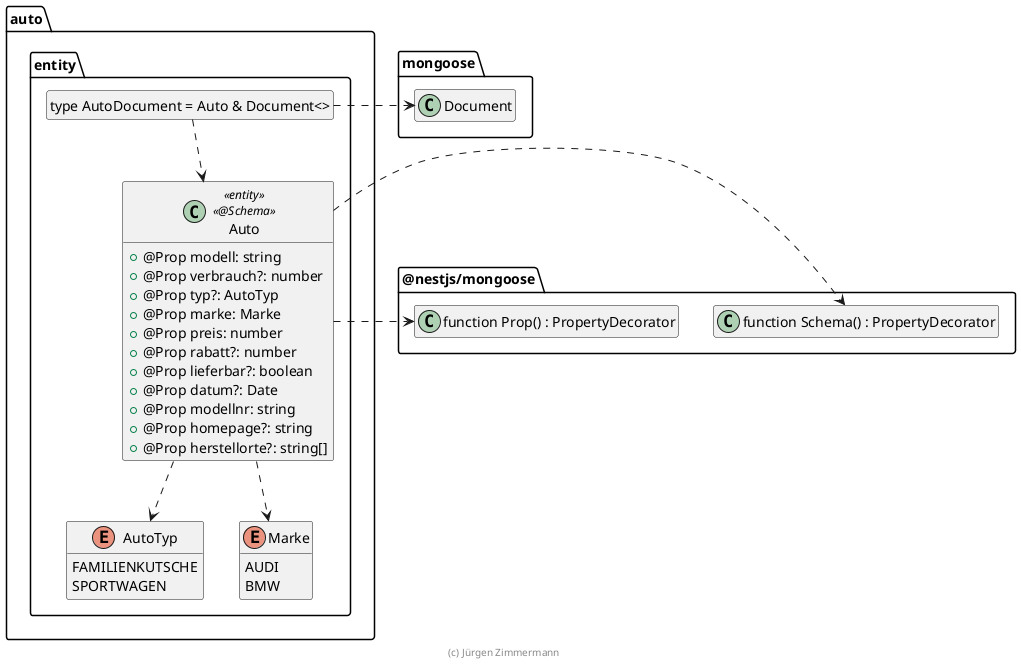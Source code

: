 ' Copyright (C) 2019 - present Juergen Zimmermann, Hochschule Karlsruhe
'
' This program is free software: you can redistribute it and/or modify
' it under the terms of the GNU General Public License as published by
' the Free Software Foundation, either version 3 of the License, or
' (at your option) any later version.
'
' This program is distributed in the hope that it will be useful,
' but WITHOUT ANY WARRANTY; without even the implied warranty of
' MERCHANTABILITY or FITNESS FOR A PARTICULAR PURPOSE.  See the
' GNU General Public License for more details.
'
' You should have received a copy of the GNU General Public License
' along with this program.  If not, see <https://www.gnu.org/licenses/>.
@startuml Entity

package @nestjs/mongoose {
  class "function Schema() : PropertyDecorator" as Schema
  class "function Prop() : PropertyDecorator" as Prop
}

package mongoose {
  class Document
}

package auto.entity {
  class "type AutoDocument = Auto & Document<>" as AutoDocument
  hide AutoDocument circle

  AutoDocument ..> Auto
  AutoDocument .right.> Document

  class Auto

  Auto .right.> Schema
  Auto .right.> Prop

  Auto ..> AutoTyp
  Auto ..> Marke

  enum AutoTyp {
    FAMILIENKUTSCHE
    SPORTWAGEN
  }

  enum Marke {
    AUDI
    BMW
  }

  class Auto <<entity>> <<@Schema>> {
    + @Prop modell: string
    + @Prop verbrauch?: number
    + @Prop typ?: AutoTyp
    + @Prop marke: Marke
    + @Prop preis: number
    + @Prop rabatt?: number
    + @Prop lieferbar?: boolean
    + @Prop datum?: Date
    + @Prop modellnr: string
    + @Prop homepage?: string
    + @Prop herstellorte?: string[]
  }
}

hide empty members

footer (c) Jürgen Zimmermann

@enduml
